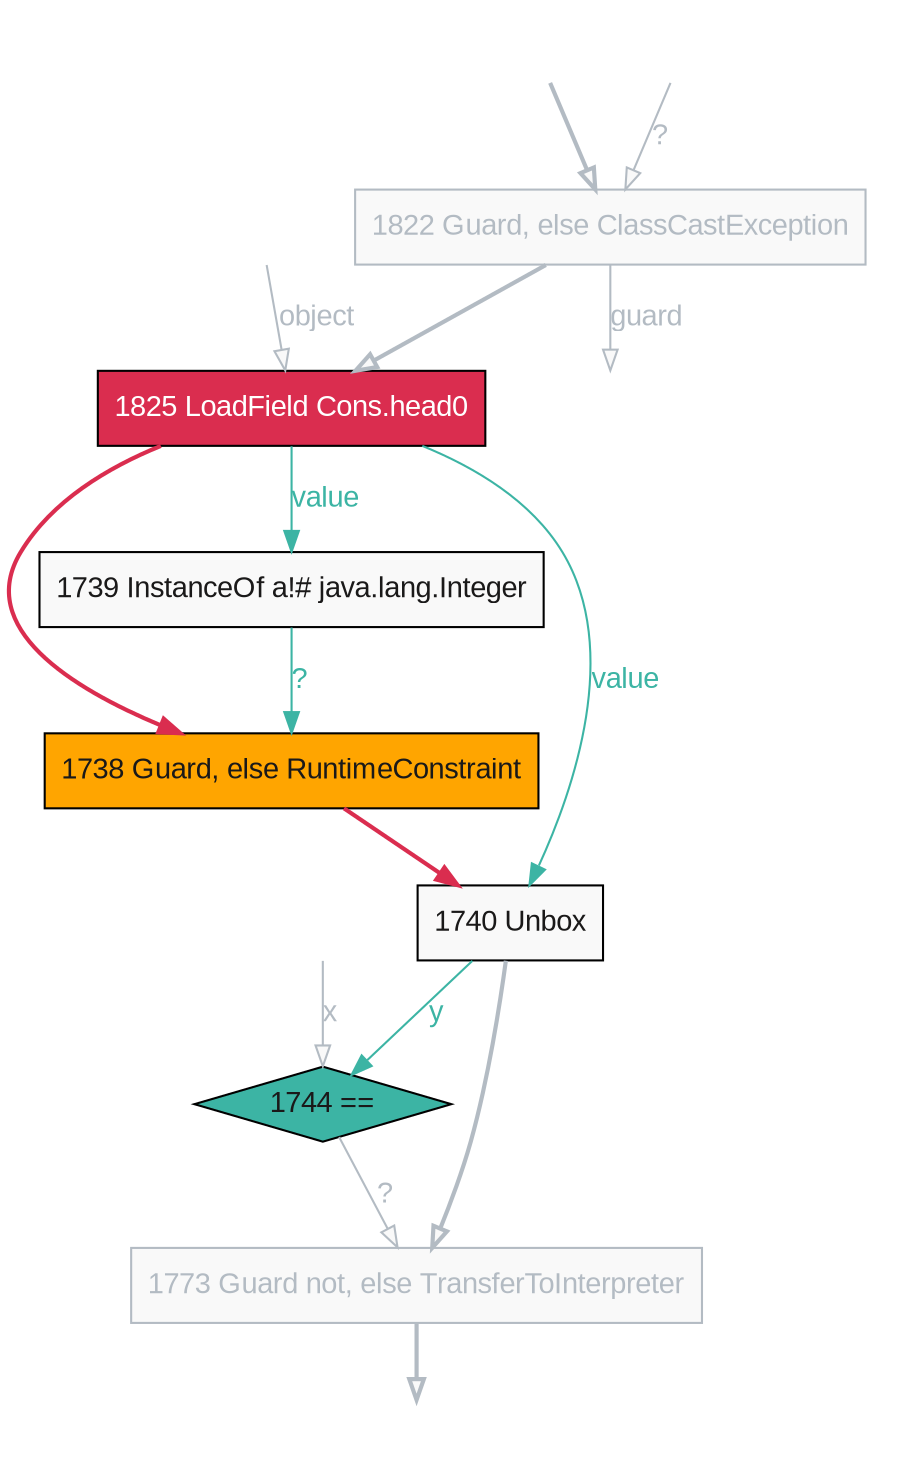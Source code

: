 digraph G {
  graph [bgcolor="white"];
  node1191 [style="invis",label=""];
  node1738 [label="1738 Guard, else RuntimeConstraint",shape="rectangle",fontname="Arial",style="filled",color="black",fillcolor="#ffa500",fontcolor="#1a1919"];
  node1739 [label="1739 InstanceOf a!# java.lang.Integer",shape="rectangle",fontname="Arial",style="filled",color="black",fillcolor="#f9f9f9",fontcolor="#1a1919"];
  node1740 [label="1740 Unbox",shape="rectangle",fontname="Arial",style="filled",color="black",fillcolor="#f9f9f9",fontcolor="#1a1919"];
  node1744 [label="1744 ==",shape="diamond",fontname="Arial",style="filled",color="black",fillcolor="#3cb4a4",fontcolor="#1a1919"];
  node1751 [style="invis",label=""];
  node1773 [label="1773 Guard not, else TransferToInterpreter",shape="rectangle",fontname="Arial",style="filled",color="#b3bbc3",fillcolor="#f9f9f9",fontcolor="#b3bbc3"];
  node1775 [style="invis",label=""];
  node1783 [style="invis",label=""];
  node1822 [label="1822 Guard, else ClassCastException",shape="rectangle",fontname="Arial",style="filled",color="#b3bbc3",fillcolor="#f9f9f9",fontcolor="#b3bbc3"];
  node1824 [style="invis",label=""];
  node1825 [label="1825 LoadField Cons.head0",shape="rectangle",fontname="Arial",style="filled",color="black",fillcolor="#da2d4f",fontcolor="#ffffff"];
  node1827 [style="invis",label=""];
  node1836 [style="invis",label=""];
  node1739 -> node1738 [label="?",fontname="arial",color="#3cb4a4",fontcolor="#3cb4a4"];
  node1738 -> node1740 [fontname="arial",color="#da2d4f",fontcolor="#da2d4f",penwidth="2"];
  node1825 -> node1739 [label="value",fontname="arial",color="#3cb4a4",fontcolor="#3cb4a4"];
  node1740 -> node1773 [fontname="arial",color="#b3bbc3",fontcolor="#b3bbc3",penwidth="2",fillcolor="#f9f9f9"];
  node1191 -> node1744 [label="x",fontname="arial",color="#b3bbc3",fontcolor="#b3bbc3",fillcolor="#f9f9f9"];
  node1740 -> node1744 [label="y",fontname="arial",color="#3cb4a4",fontcolor="#3cb4a4"];
  node1744 -> node1773 [label="?",fontname="arial",color="#b3bbc3",fontcolor="#b3bbc3",fillcolor="#f9f9f9"];
  node1773 -> node1775 [fontname="arial",color="#b3bbc3",fontcolor="#b3bbc3",penwidth="2",fillcolor="#f9f9f9"];
  node1836 -> node1822 [label="?",fontname="arial",color="#b3bbc3",fontcolor="#b3bbc3",fillcolor="#f9f9f9"];
  node1822 -> node1825 [fontname="arial",color="#b3bbc3",fontcolor="#b3bbc3",penwidth="2",fillcolor="#f9f9f9"];
  node1822 -> node1824 [label="guard",fontname="arial",color="#b3bbc3",fontcolor="#b3bbc3",fillcolor="#f9f9f9"];
  node1825 -> node1738 [fontname="arial",color="#da2d4f",fontcolor="#da2d4f",penwidth="2"];
  node1827 -> node1822 [fontname="arial",color="#b3bbc3",fontcolor="#b3bbc3",penwidth="2",fillcolor="#f9f9f9"];
  node1825 -> node1740 [label="value",fontname="arial",color="#3cb4a4",fontcolor="#3cb4a4"];
  node1783 -> node1825 [label="object",fontname="arial",color="#b3bbc3",fontcolor="#b3bbc3",fillcolor="#f9f9f9"];
}
